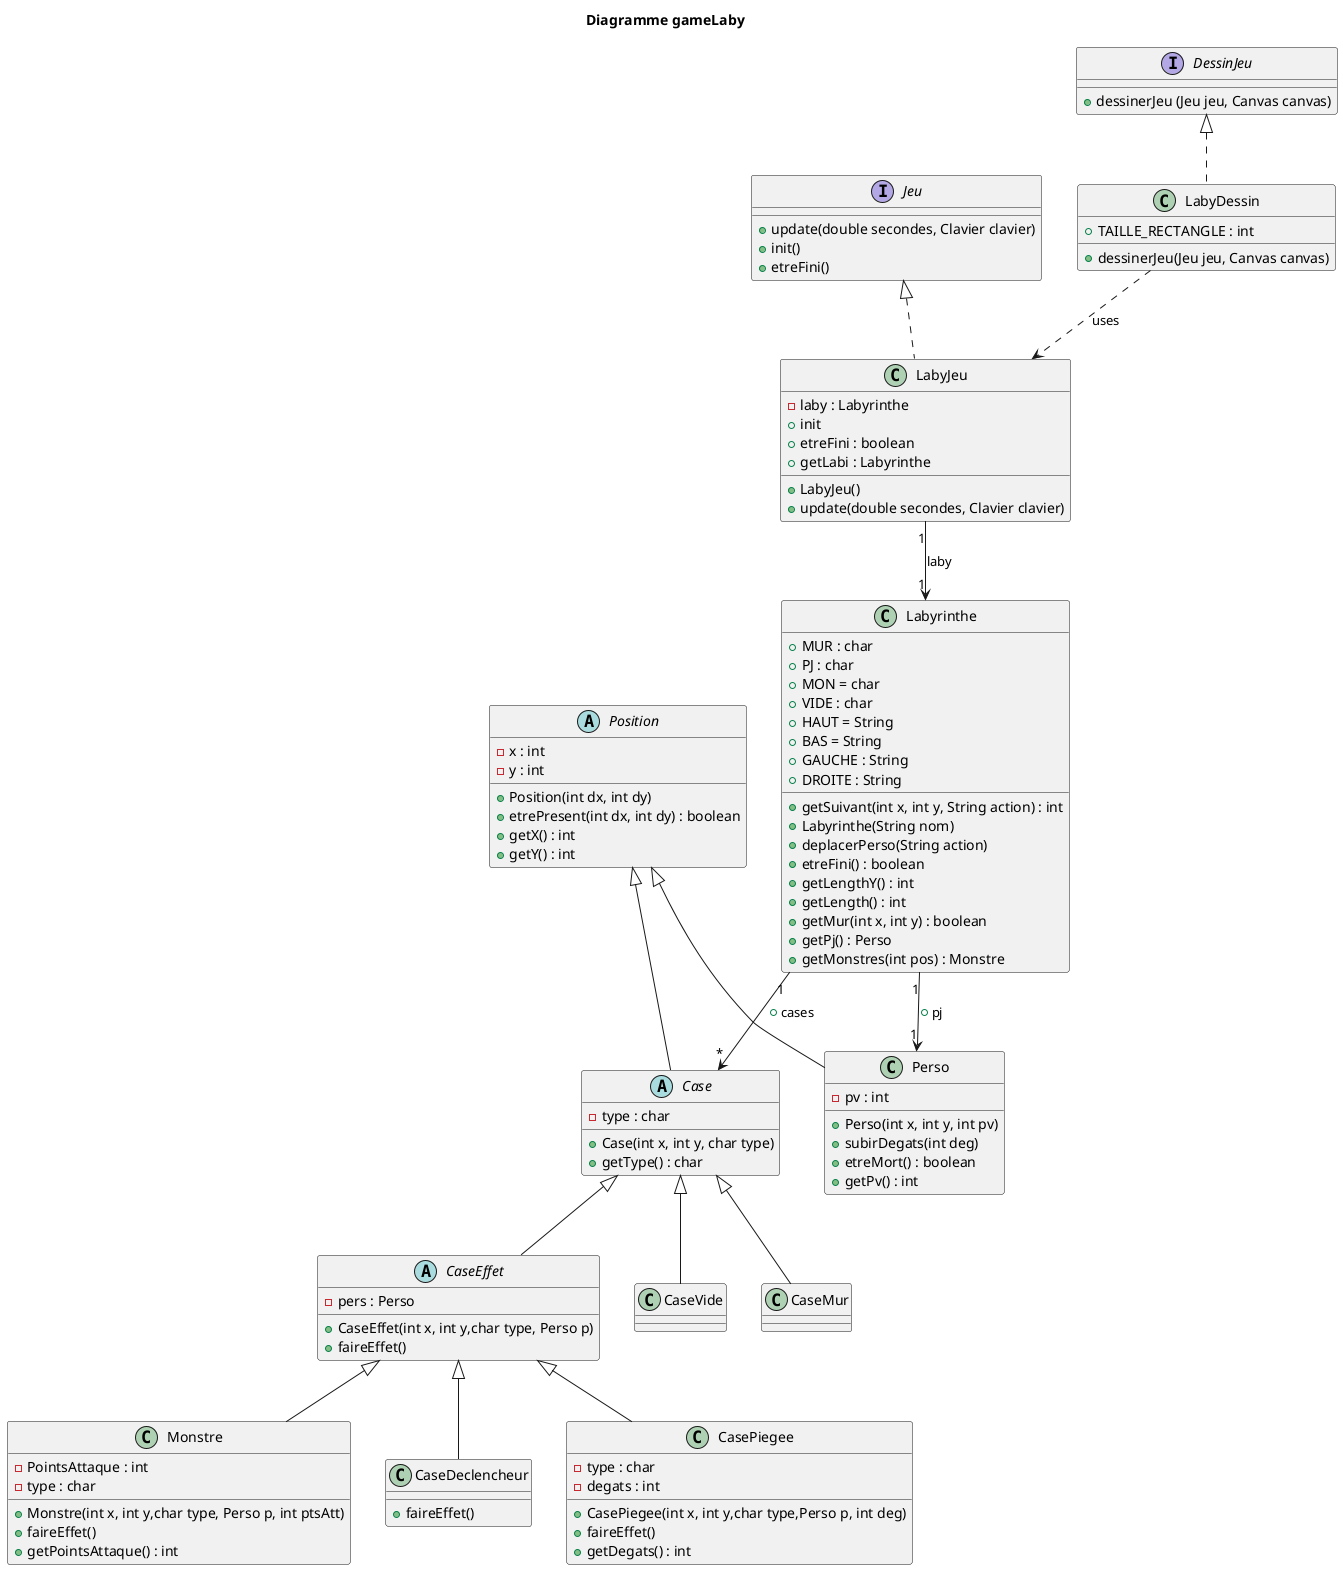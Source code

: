 @startuml
'https://plantuml.com/class-diagram

title Diagramme gameLaby

interface Jeu {
    +update(double secondes, Clavier clavier)
    +init()
    +etreFini()
    }

interface DessinJeu {
    +dessinerJeu (Jeu jeu, Canvas canvas)
    }



class LabyDessin{
    +TAILLE_RECTANGLE : int
    +dessinerJeu(Jeu jeu, Canvas canvas)
}

class LabyJeu{
    -laby : Labyrinthe
    +LabyJeu()
    +update(double secondes, Clavier clavier)
    +init
    +etreFini : boolean
    +getLabi : Labyrinthe
    }

abstract Position{
    -x : int
    -y : int
    +Position(int dx, int dy)
    +etrePresent(int dx, int dy) : boolean
    +getX() : int
    +getY() : int
    }

abstract Case {
    - type : char
    +Case(int x, int y, char type)
    +getType() : char

    }

abstract CaseEffet {
    -pers : Perso
    +CaseEffet(int x, int y,char type, Perso p)
    +faireEffet()

}

class Perso {
    -pv : int
    +Perso(int x, int y, int pv)
    +subirDegats(int deg)
    +etreMort() : boolean
    +getPv() : int
}

class Monstre {
    -PointsAttaque : int
    -type : char
    +Monstre(int x, int y,char type, Perso p, int ptsAtt)
    +faireEffet()
    +getPointsAttaque() : int
}

class Labyrinthe{
    +MUR : char
    +PJ : char
    +MON = char
    +VIDE : char
    +HAUT = String
    +BAS = String
    +GAUCHE : String
    +DROITE : String
    +getSuivant(int x, int y, String action) : int
    +Labyrinthe(String nom)
    +deplacerPerso(String action)
    +etreFini() : boolean
     +getLengthY() : int
     +getLength() : int
     +getMur(int x, int y) : boolean
     +getPj() : Perso
     +getMonstres(int pos) : Monstre


    }

class CaseVide {

}

class CaseMur {

}

class CaseDeclencheur {
    +faireEffet()

}

class CasePiegee {
    -type : char
    -degats : int
    +CasePiegee(int x, int y,char type,Perso p, int deg)
    +faireEffet()
    +getDegats() : int

}


DessinJeu <|.. LabyDessin
Jeu <|.. LabyJeu
Position <|-- Perso
Position <|-- Case
CaseEffet <|-- Monstre
Case <|-- CaseEffet
Labyrinthe "1" --> "1" Perso : +pj
Labyrinthe "1" --> "*" Case : +cases
LabyDessin ..> LabyJeu : uses
LabyJeu "1" --> "1" Labyrinthe : laby
Case <|-- CaseVide
Case <|-- CaseMur
CaseEffet <|-- CaseDeclencheur
CaseEffet <|-- CasePiegee



@enduml